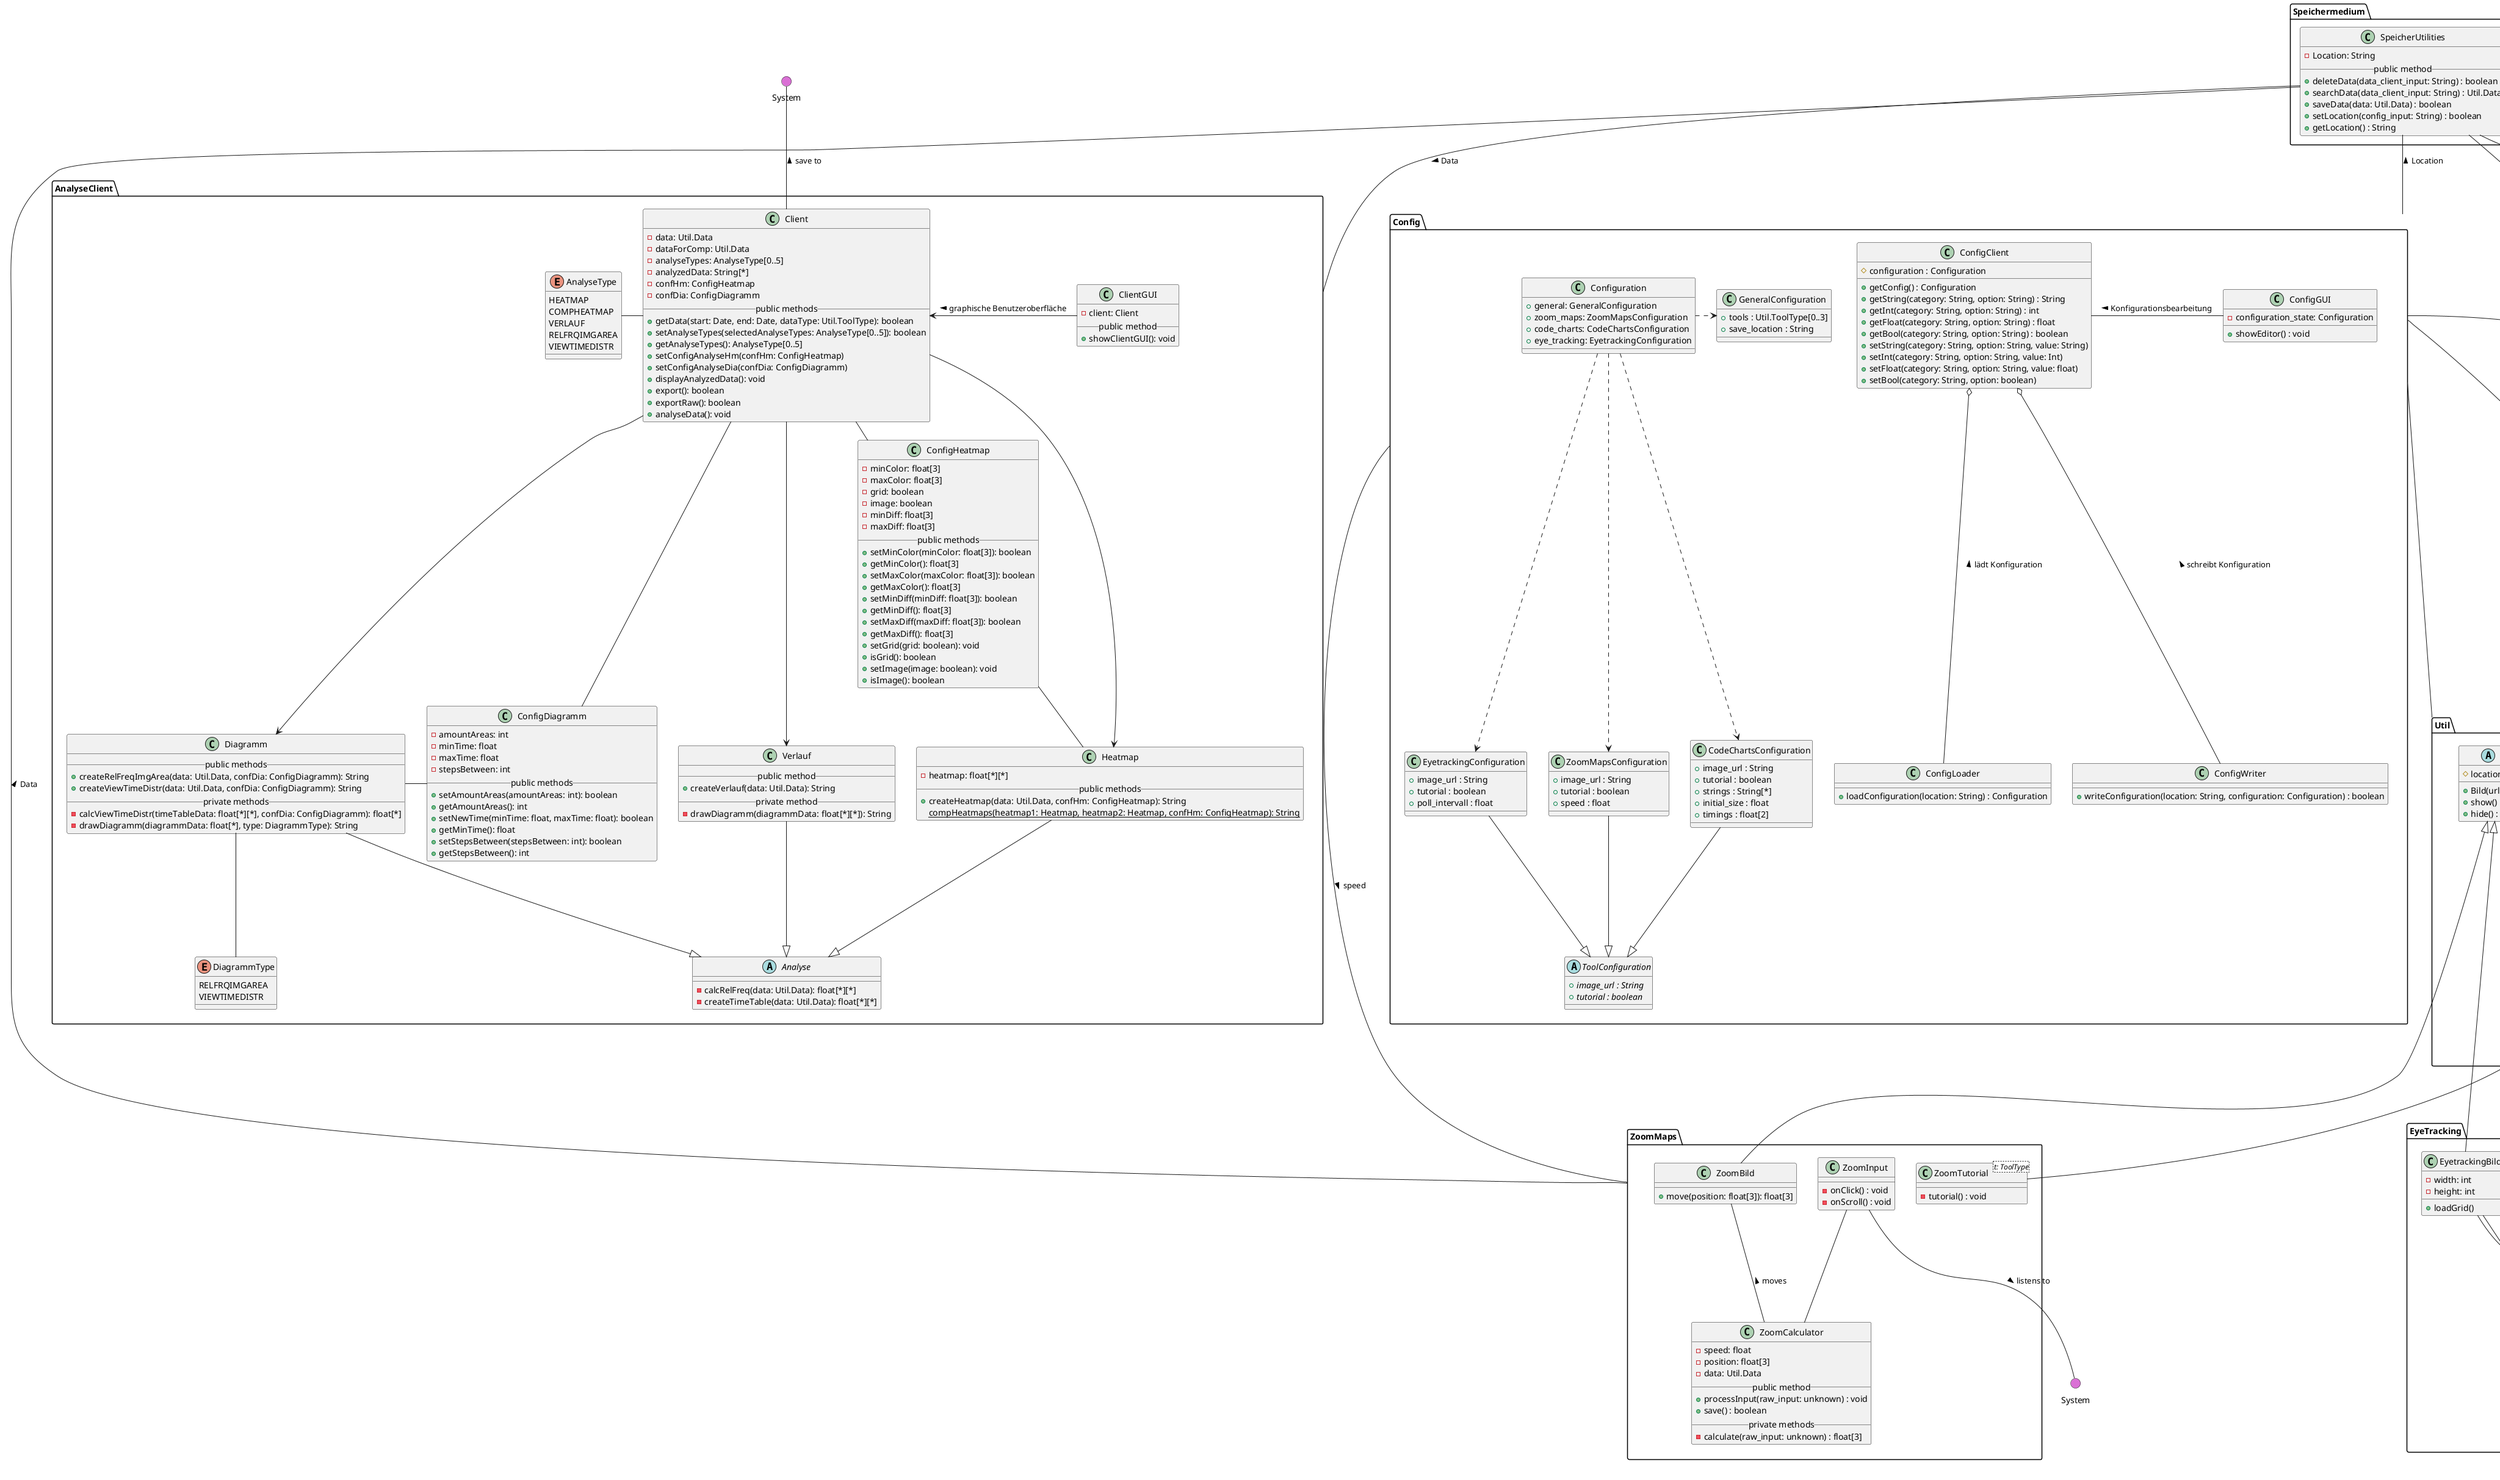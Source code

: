 @startuml gesamt
() sys1 as "System" #DA70D5
() sys2 as "System" #DA70D5
() sys3 as "System" #DA70D5

package Config {
    class ConfigClient {
        # configuration : Configuration
        + getConfig() : Configuration
        + getString(category: String, option: String) : String
        + getInt(category: String, option: String) : int
        + getFloat(category: String, option: String) : float
        + getBool(category: String, option: String) : boolean
        + setString(category: String, option: String, value: String)
        + setInt(category: String, option: String, value: Int)
        + setFloat(category: String, option: String, value: float)
        + setBool(category: String, option: boolean)
    }

    class ConfigLoader {
        + loadConfiguration(location: String) : Configuration
    }

    class ConfigWriter {
        + writeConfiguration(location: String, configuration: Configuration) : boolean
    }

    class ConfigGUI {
        - configuration_state: Configuration
        + showEditor() : void
    }

    class Configuration {
        + general: GeneralConfiguration
        + zoom_maps: ZoomMapsConfiguration
        + code_charts: CodeChartsConfiguration
        + eye_tracking: EyetrackingConfiguration
    }
    class GeneralConfiguration {
        + tools : Util.ToolType[0..3]
        + save_location : String
    }
    class ZoomMapsConfiguration {
        + image_url : String
        + tutorial : boolean
        + speed : float
    }
    class CodeChartsConfiguration {
        + image_url : String
        + tutorial : boolean
        + strings : String[*]
        + initial_size : float
        + timings : float[2]
    }
    class EyetrackingConfiguration {
        + image_url : String
        + tutorial : boolean
        + poll_intervall : float
    }
    abstract ToolConfiguration {
        + {abstract} image_url : String
        + {abstract} tutorial : boolean
    }

    ' ConfigClient ..> Configuration

    ConfigClient o-- ConfigLoader : < lädt Konfiguration
    ' ConfigLoader ..> Configuration

    ConfigClient o-- ConfigWriter : < schreibt Konfiguration
    ' ConfigWriter ..> Configuration

    ConfigClient -r- ConfigGUI : < Konfigurationsbearbeitung

    Configuration .r.> GeneralConfiguration
    Configuration ..> ZoomMapsConfiguration
    Configuration ..> CodeChartsConfiguration
    Configuration ..> EyetrackingConfiguration

    ZoomMapsConfiguration --|> ToolConfiguration
    CodeChartsConfiguration --|> ToolConfiguration
    EyetrackingConfiguration --|> ToolConfiguration
}

' === UTIL ===
package Util {
    ' --- TUTORIAL ---
    abstract Tutorial<t: ToolType> {
      - t: ToolType
      __public method__
      + start() : void
      __private methods__
      - getConfigState() : boolean
      - setConfigState(state: boolean) : void
      - show() : boolean
      __abstract methods__
      - {abstract} tutorial() : void
    }

    enum ToolType {
        ZOOM
        EYETRACKING
        CODECHARTS
    }

    ' Interaktionen
    Tutorial -u- ToolType
    Data -r- ToolType


    ' --- BILD ---

    abstract Bild {
        # location : String
        + Bild(url: String)
        + show() : void
        + hide() : void
    }

    class Data<t: ToolType> {
        + t: ToolType
        + data: unknown
        + config_id: int
    }
}

' === ANALYSE CLIENT ===
package AnalyseClient{

    ' Client
    class Client {
        - data: Util.Data
        - dataForComp: Util.Data
        - analyseTypes: AnalyseType[0..5]
        - analyzedData: String[*]
        - confHm: ConfigHeatmap
        - confDia: ConfigDiagramm
        __public methods__
        + getData(start: Date, end: Date, dataType: Util.ToolType): boolean
        + setAnalyseTypes(selectedAnalyseTypes: AnalyseType[0..5]): boolean
        + getAnalyseTypes(): AnalyseType[0..5]
        + setConfigAnalyseHm(confHm: ConfigHeatmap)
        + setConfigAnalyseDia(confDia: ConfigDiagramm)
        + displayAnalyzedData(): void
        + export(): boolean
        + exportRaw(): boolean
        + analyseData(): void
    }

    ' Analyse
    abstract Analyse {
        - calcRelFreq(data: Util.Data): float[*][*]
        - createTimeTable(data: Util.Data): float[*][*]
    }

    ' Heatmap
    class Heatmap {
        - heatmap: float[*][*]
        __public methods__
        + createHeatmap(data: Util.Data, confHm: ConfigHeatmap): String
        {static} compHeatmaps(heatmap1: Heatmap, heatmap2: Heatmap, confHm: ConfigHeatmap): String
    }

    ' Verlauf
    class Verlauf {
        __public method__
        + createVerlauf(data: Util.Data): String
        __private method__
        - drawDiagramm(diagrammData: float[*][*]): String
    }

    ' Diagramm
    class Diagramm {
        __public methods__
        + createRelFreqImgArea(data: Util.Data, confDia: ConfigDiagramm): String
        + createViewTimeDistr(data: Util.Data, confDia: ConfigDiagramm): String
        __private methods__
        - calcViewTimeDistr(timeTableData: float[*][*], confDia: ConfigDiagramm): float[*]
        - drawDiagramm(diagrammData: float[*], type: DiagrammType): String
    }

    ' ConfigDiagramm
    class ConfigDiagramm {
        - amountAreas: int
        - minTime: float
        - maxTime: float
        - stepsBetween: int
        __public methods__
        + setAmountAreas(amountAreas: int): boolean
        + getAmountAreas(): int
        + setNewTime(minTime: float, maxTime: float): boolean
        + getMinTime(): float
        + setStepsBetween(stepsBetween: int): boolean
        + getStepsBetween(): int
    }

    ' ConfigHeatmap
    class ConfigHeatmap {
        - minColor: float[3]
        - maxColor: float[3]
        - grid: boolean
        - image: boolean
        - minDiff: float[3]
        - maxDiff: float[3]
        __public methods__
        + setMinColor(minColor: float[3]): boolean
        + getMinColor(): float[3]
        + setMaxColor(maxColor: float[3]): boolean
        + getMaxColor(): float[3]
        + setMinDiff(minDiff: float[3]): boolean
        + getMinDiff(): float[3]
        + setMaxDiff(maxDiff: float[3]): boolean
        + getMaxDiff(): float[3]
        + setGrid(grid: boolean): void
        + isGrid(): boolean
        + setImage(image: boolean): void
        + isImage(): boolean
    }

    ' DiagrammType
    enum DiagrammType {
        RELFRQIMGAREA
        VIEWTIMEDISTR
    }

    ' Type
    enum AnalyseType {
        HEATMAP
        COMPHEATMAP
        VERLAUF
        RELFRQIMGAREA
        VIEWTIMEDISTR
    }

    ' ClientGUI
    class ClientGUI {
        - client: Client
        __public method__
        + showClientGUI(): void
    }

    ' Vererbung
    Analyse <|-u- Heatmap
    Analyse <|-u- Verlauf
    Analyse <|-u- Diagramm

    ' Interaktionen
    Client -d-> Heatmap
    Client -d-> Verlauf
    Client -d-> Diagramm
    Client -l- AnalyseType
    Client <-r- ClientGUI : < graphische Benutzeroberfläche
    Diagramm -- DiagrammType
    ConfigDiagramm -l- Diagramm
    ConfigDiagramm -r- Client
    ConfigHeatmap -r- Heatmap
    ConfigHeatmap -l- Client
}

' === EYETRACKING ===
package EyeTracking {

    ' Auge
    class Auge {
        + getEye() : void
        + getPupil() : void
    }

    ' EyetrackingBild
    class EyetrackingBild {
        - width: int
        - height: int
        + loadGrid()
    }


 ' --- EYETRACKINGTUTORIAL ---
    class EyeTrackingTutorial<t: ToolType> {
        - tutorial() : void
    }

    ' Setup
    class Setup {
        - distance: float
        - position: float
        - data: Util.Data
        __private methods__
        + start() : void
        - setup() : void
        - calculate() : int[2]
    }

    ' Interaktionen
    Auge -- Setup
    EyetrackingBild -- Setup
    EyeTrackingTutorial -- Setup
}

' === Speichermedium ===
package Speichermedium {
    ' SpeicherUtilities
    class SpeicherUtilities {
        - Location: String
        __public method__
        + deleteData(data_client_input: String) : boolean
        + searchData(data_client_input: String) : Util.Data
        + saveData(data: Util.Data) : boolean
        + setLocation(config_input: String) : boolean
        + getLocation() : String
    }
}

' === CODE CHARTS ===
package CodeCharts {

    ' CodeCharts Tutorial
    class CodeChartsTutorial<t: ToolType> {
        - tutorial() : void
    }

    ' CodeCharts Coordinator
    class CodeChartsCoordinator {
        - data: Util.Data
        - speed: float[2]
        - isTutorial: boolean
        - isRelative: boolean
        - dimensions: int[2]
        - strings: String[*]
        __public method__
        + startCodeCharts() : void
        __private methods__
        - loadConfigData() : boolean
    }

    ' CodeCharts Bild
    class CodeChartsBild

    ' CodeCharts Raster
    class CodeChartsRaster {
        - dimensions: int[2]
        - strings: String[*]
        - coords: int[2]
        __public methods__
        + setInput(input: String) : void
        + setData(dimensions: int[2], strings: String[*]) : void
        + show() : void
        + calculate(data: Util.Data) : void
        __private methods__
        - loadPastRuns() : void
        - sendData() : void
    }

    ' CodeCharts Eingabefenster
    class CodeChartsEingabefenster {
        __public method__
        + show() : String
        __private methods__
        - checkButton() : boolean
        - validateString(input: String) : boolean
        - ErrorMessage() : void
    }

    ' Interaktionen
    CodeChartsCoordinator -u- CodeChartsBild : > send initial data and show
    CodeChartsCoordinator -d- CodeChartsRaster : > send data and show
    CodeChartsCoordinator -u- CodeChartsEingabefenster : > show
    CodeChartsCoordinator -r- CodeChartsTutorial : > start
}

' === ZOOM MAPS ===
package ZoomMaps {

    ' Zoom Input
    class ZoomInput {
        - onClick() : void
        - onScroll() : void
    }

    ' Zoom Tutorial
    class ZoomTutorial<t: ToolType> {
        - tutorial() : void
    }

    ' Zoom Calculator
    class ZoomCalculator {
        - speed: float
        - position: float[3]
        - data: Util.Data
        __public method__
        + processInput(raw_input: unknown) : void
        + save() : boolean
        __private methods__
        - calculate(raw_input: unknown) : float[3]
    }

    ' Zoom Bild
    class ZoomBild {
        + move(position: float[3]): float[3]
    }

    ' Interaktionen
    ZoomInput -d- ZoomCalculator
    ZoomCalculator  -u- ZoomBild : > moves
}

Config -- ZoomMaps : > speed
Config -- CodeCharts : > gets Initial Data
Config -- EyeTracking : > load Data
Config -- Util


SpeicherUtilities -- Config : < Location
SpeicherUtilities -- CodeCharts : < Data
SpeicherUtilities -- ZoomMaps : < Data
SpeicherUtilities -- EyeTracking : < Data
SpeicherUtilities -- AnalyseClient : > Data

' Vererbungen
Bild <|-- EyetrackingBild
Bild <|-- ZoomBild
Tutorial <|-- EyeTrackingTutorial
Tutorial <|-- ZoomTutorial
Bild <|-- CodeChartsBild
Tutorial <|-- CodeChartsTutorial

Auge -- sys1 : < cam
EyetrackingBild -- sys1 : < screensize
Client -u- sys2 : > save to
ZoomInput -- sys3 : > listens to

note "Um die Übersichtlichkeit zu gewährleisten, werden hier nur Beziehungen zwischen Packages dargestellt.\nDie genauen Beziehungen können in den Diagrammen zu den einzelnen Packages eingesehen werden" as floatingnote

@enduml
